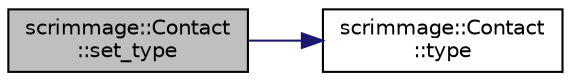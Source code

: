 digraph "scrimmage::Contact::set_type"
{
 // LATEX_PDF_SIZE
  edge [fontname="Helvetica",fontsize="10",labelfontname="Helvetica",labelfontsize="10"];
  node [fontname="Helvetica",fontsize="10",shape=record];
  rankdir="LR";
  Node1 [label="scrimmage::Contact\l::set_type",height=0.2,width=0.4,color="black", fillcolor="grey75", style="filled", fontcolor="black",tooltip=" "];
  Node1 -> Node2 [color="midnightblue",fontsize="10",style="solid",fontname="Helvetica"];
  Node2 [label="scrimmage::Contact\l::type",height=0.2,width=0.4,color="black", fillcolor="white", style="filled",URL="$classscrimmage_1_1Contact.html#a5a0679dfa9020d662094e5b275b1f5c5",tooltip=" "];
}
